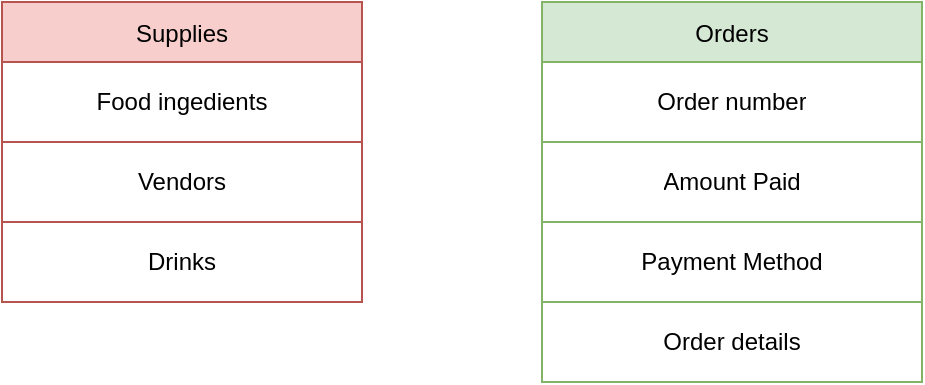<mxfile version="24.7.17">
  <diagram name="Page-1" id="3nXBSNcUew9K6hn_OaRK">
    <mxGraphModel dx="906" dy="493" grid="1" gridSize="10" guides="1" tooltips="1" connect="1" arrows="1" fold="1" page="1" pageScale="1" pageWidth="850" pageHeight="1100" math="0" shadow="0">
      <root>
        <mxCell id="0" />
        <mxCell id="1" parent="0" />
        <mxCell id="HVbI2L4Hs5HE3-MBSkn4-1" value="Supplies" style="shape=table;startSize=30;container=1;collapsible=0;childLayout=tableLayout;fillColor=#f8cecc;strokeColor=#b85450;" vertex="1" parent="1">
          <mxGeometry x="40" y="50" width="180" height="150" as="geometry" />
        </mxCell>
        <mxCell id="HVbI2L4Hs5HE3-MBSkn4-2" value="" style="shape=tableRow;horizontal=0;startSize=0;swimlaneHead=0;swimlaneBody=0;strokeColor=inherit;top=0;left=0;bottom=0;right=0;collapsible=0;dropTarget=0;fillColor=none;points=[[0,0.5],[1,0.5]];portConstraint=eastwest;" vertex="1" parent="HVbI2L4Hs5HE3-MBSkn4-1">
          <mxGeometry y="30" width="180" height="40" as="geometry" />
        </mxCell>
        <mxCell id="HVbI2L4Hs5HE3-MBSkn4-3" value="Food ingedients" style="shape=partialRectangle;html=1;whiteSpace=wrap;connectable=0;strokeColor=inherit;overflow=hidden;fillColor=none;top=0;left=0;bottom=0;right=0;pointerEvents=1;" vertex="1" parent="HVbI2L4Hs5HE3-MBSkn4-2">
          <mxGeometry width="180" height="40" as="geometry">
            <mxRectangle width="180" height="40" as="alternateBounds" />
          </mxGeometry>
        </mxCell>
        <mxCell id="HVbI2L4Hs5HE3-MBSkn4-4" value="" style="shape=tableRow;horizontal=0;startSize=0;swimlaneHead=0;swimlaneBody=0;strokeColor=inherit;top=0;left=0;bottom=0;right=0;collapsible=0;dropTarget=0;fillColor=none;points=[[0,0.5],[1,0.5]];portConstraint=eastwest;" vertex="1" parent="HVbI2L4Hs5HE3-MBSkn4-1">
          <mxGeometry y="70" width="180" height="40" as="geometry" />
        </mxCell>
        <mxCell id="HVbI2L4Hs5HE3-MBSkn4-5" value="Vendors" style="shape=partialRectangle;html=1;whiteSpace=wrap;connectable=0;strokeColor=inherit;overflow=hidden;fillColor=none;top=0;left=0;bottom=0;right=0;pointerEvents=1;" vertex="1" parent="HVbI2L4Hs5HE3-MBSkn4-4">
          <mxGeometry width="180" height="40" as="geometry">
            <mxRectangle width="180" height="40" as="alternateBounds" />
          </mxGeometry>
        </mxCell>
        <mxCell id="HVbI2L4Hs5HE3-MBSkn4-6" value="" style="shape=tableRow;horizontal=0;startSize=0;swimlaneHead=0;swimlaneBody=0;strokeColor=inherit;top=0;left=0;bottom=0;right=0;collapsible=0;dropTarget=0;fillColor=none;points=[[0,0.5],[1,0.5]];portConstraint=eastwest;" vertex="1" parent="HVbI2L4Hs5HE3-MBSkn4-1">
          <mxGeometry y="110" width="180" height="40" as="geometry" />
        </mxCell>
        <mxCell id="HVbI2L4Hs5HE3-MBSkn4-7" value="Drinks" style="shape=partialRectangle;html=1;whiteSpace=wrap;connectable=0;strokeColor=inherit;overflow=hidden;fillColor=none;top=0;left=0;bottom=0;right=0;pointerEvents=1;" vertex="1" parent="HVbI2L4Hs5HE3-MBSkn4-6">
          <mxGeometry width="180" height="40" as="geometry">
            <mxRectangle width="180" height="40" as="alternateBounds" />
          </mxGeometry>
        </mxCell>
        <mxCell id="HVbI2L4Hs5HE3-MBSkn4-12" value="Orders" style="shape=table;startSize=30;container=1;collapsible=0;childLayout=tableLayout;fillColor=#d5e8d4;strokeColor=#82b366;" vertex="1" parent="1">
          <mxGeometry x="310" y="50" width="190" height="190" as="geometry" />
        </mxCell>
        <mxCell id="HVbI2L4Hs5HE3-MBSkn4-13" value="" style="shape=tableRow;horizontal=0;startSize=0;swimlaneHead=0;swimlaneBody=0;strokeColor=inherit;top=0;left=0;bottom=0;right=0;collapsible=0;dropTarget=0;fillColor=none;points=[[0,0.5],[1,0.5]];portConstraint=eastwest;" vertex="1" parent="HVbI2L4Hs5HE3-MBSkn4-12">
          <mxGeometry y="30" width="190" height="40" as="geometry" />
        </mxCell>
        <mxCell id="HVbI2L4Hs5HE3-MBSkn4-14" value="Order number" style="shape=partialRectangle;html=1;whiteSpace=wrap;connectable=0;strokeColor=inherit;overflow=hidden;fillColor=none;top=0;left=0;bottom=0;right=0;pointerEvents=1;" vertex="1" parent="HVbI2L4Hs5HE3-MBSkn4-13">
          <mxGeometry width="190" height="40" as="geometry">
            <mxRectangle width="190" height="40" as="alternateBounds" />
          </mxGeometry>
        </mxCell>
        <mxCell id="HVbI2L4Hs5HE3-MBSkn4-15" value="" style="shape=tableRow;horizontal=0;startSize=0;swimlaneHead=0;swimlaneBody=0;strokeColor=inherit;top=0;left=0;bottom=0;right=0;collapsible=0;dropTarget=0;fillColor=none;points=[[0,0.5],[1,0.5]];portConstraint=eastwest;" vertex="1" parent="HVbI2L4Hs5HE3-MBSkn4-12">
          <mxGeometry y="70" width="190" height="40" as="geometry" />
        </mxCell>
        <mxCell id="HVbI2L4Hs5HE3-MBSkn4-16" value="Amount Paid" style="shape=partialRectangle;html=1;whiteSpace=wrap;connectable=0;strokeColor=inherit;overflow=hidden;fillColor=none;top=0;left=0;bottom=0;right=0;pointerEvents=1;" vertex="1" parent="HVbI2L4Hs5HE3-MBSkn4-15">
          <mxGeometry width="190" height="40" as="geometry">
            <mxRectangle width="190" height="40" as="alternateBounds" />
          </mxGeometry>
        </mxCell>
        <mxCell id="HVbI2L4Hs5HE3-MBSkn4-17" value="" style="shape=tableRow;horizontal=0;startSize=0;swimlaneHead=0;swimlaneBody=0;strokeColor=inherit;top=0;left=0;bottom=0;right=0;collapsible=0;dropTarget=0;fillColor=none;points=[[0,0.5],[1,0.5]];portConstraint=eastwest;" vertex="1" parent="HVbI2L4Hs5HE3-MBSkn4-12">
          <mxGeometry y="110" width="190" height="40" as="geometry" />
        </mxCell>
        <mxCell id="HVbI2L4Hs5HE3-MBSkn4-18" value="Payment Method" style="shape=partialRectangle;html=1;whiteSpace=wrap;connectable=0;strokeColor=inherit;overflow=hidden;fillColor=none;top=0;left=0;bottom=0;right=0;pointerEvents=1;" vertex="1" parent="HVbI2L4Hs5HE3-MBSkn4-17">
          <mxGeometry width="190" height="40" as="geometry">
            <mxRectangle width="190" height="40" as="alternateBounds" />
          </mxGeometry>
        </mxCell>
        <mxCell id="HVbI2L4Hs5HE3-MBSkn4-19" value="" style="shape=tableRow;horizontal=0;startSize=0;swimlaneHead=0;swimlaneBody=0;strokeColor=inherit;top=0;left=0;bottom=0;right=0;collapsible=0;dropTarget=0;fillColor=none;points=[[0,0.5],[1,0.5]];portConstraint=eastwest;" vertex="1" parent="HVbI2L4Hs5HE3-MBSkn4-12">
          <mxGeometry y="150" width="190" height="40" as="geometry" />
        </mxCell>
        <mxCell id="HVbI2L4Hs5HE3-MBSkn4-20" value="Order details" style="shape=partialRectangle;html=1;whiteSpace=wrap;connectable=0;strokeColor=inherit;overflow=hidden;fillColor=none;top=0;left=0;bottom=0;right=0;pointerEvents=1;" vertex="1" parent="HVbI2L4Hs5HE3-MBSkn4-19">
          <mxGeometry width="190" height="40" as="geometry">
            <mxRectangle width="190" height="40" as="alternateBounds" />
          </mxGeometry>
        </mxCell>
      </root>
    </mxGraphModel>
  </diagram>
</mxfile>
